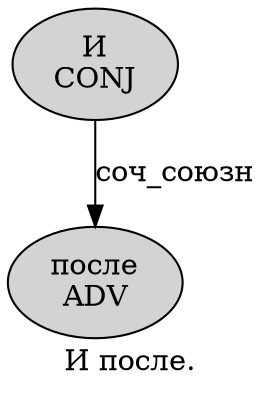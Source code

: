 digraph SENTENCE_3464 {
	graph [label="И после."]
	node [style=filled]
		0 [label="И
CONJ" color="" fillcolor=lightgray penwidth=1 shape=ellipse]
		1 [label="после
ADV" color="" fillcolor=lightgray penwidth=1 shape=ellipse]
			0 -> 1 [label="соч_союзн"]
}